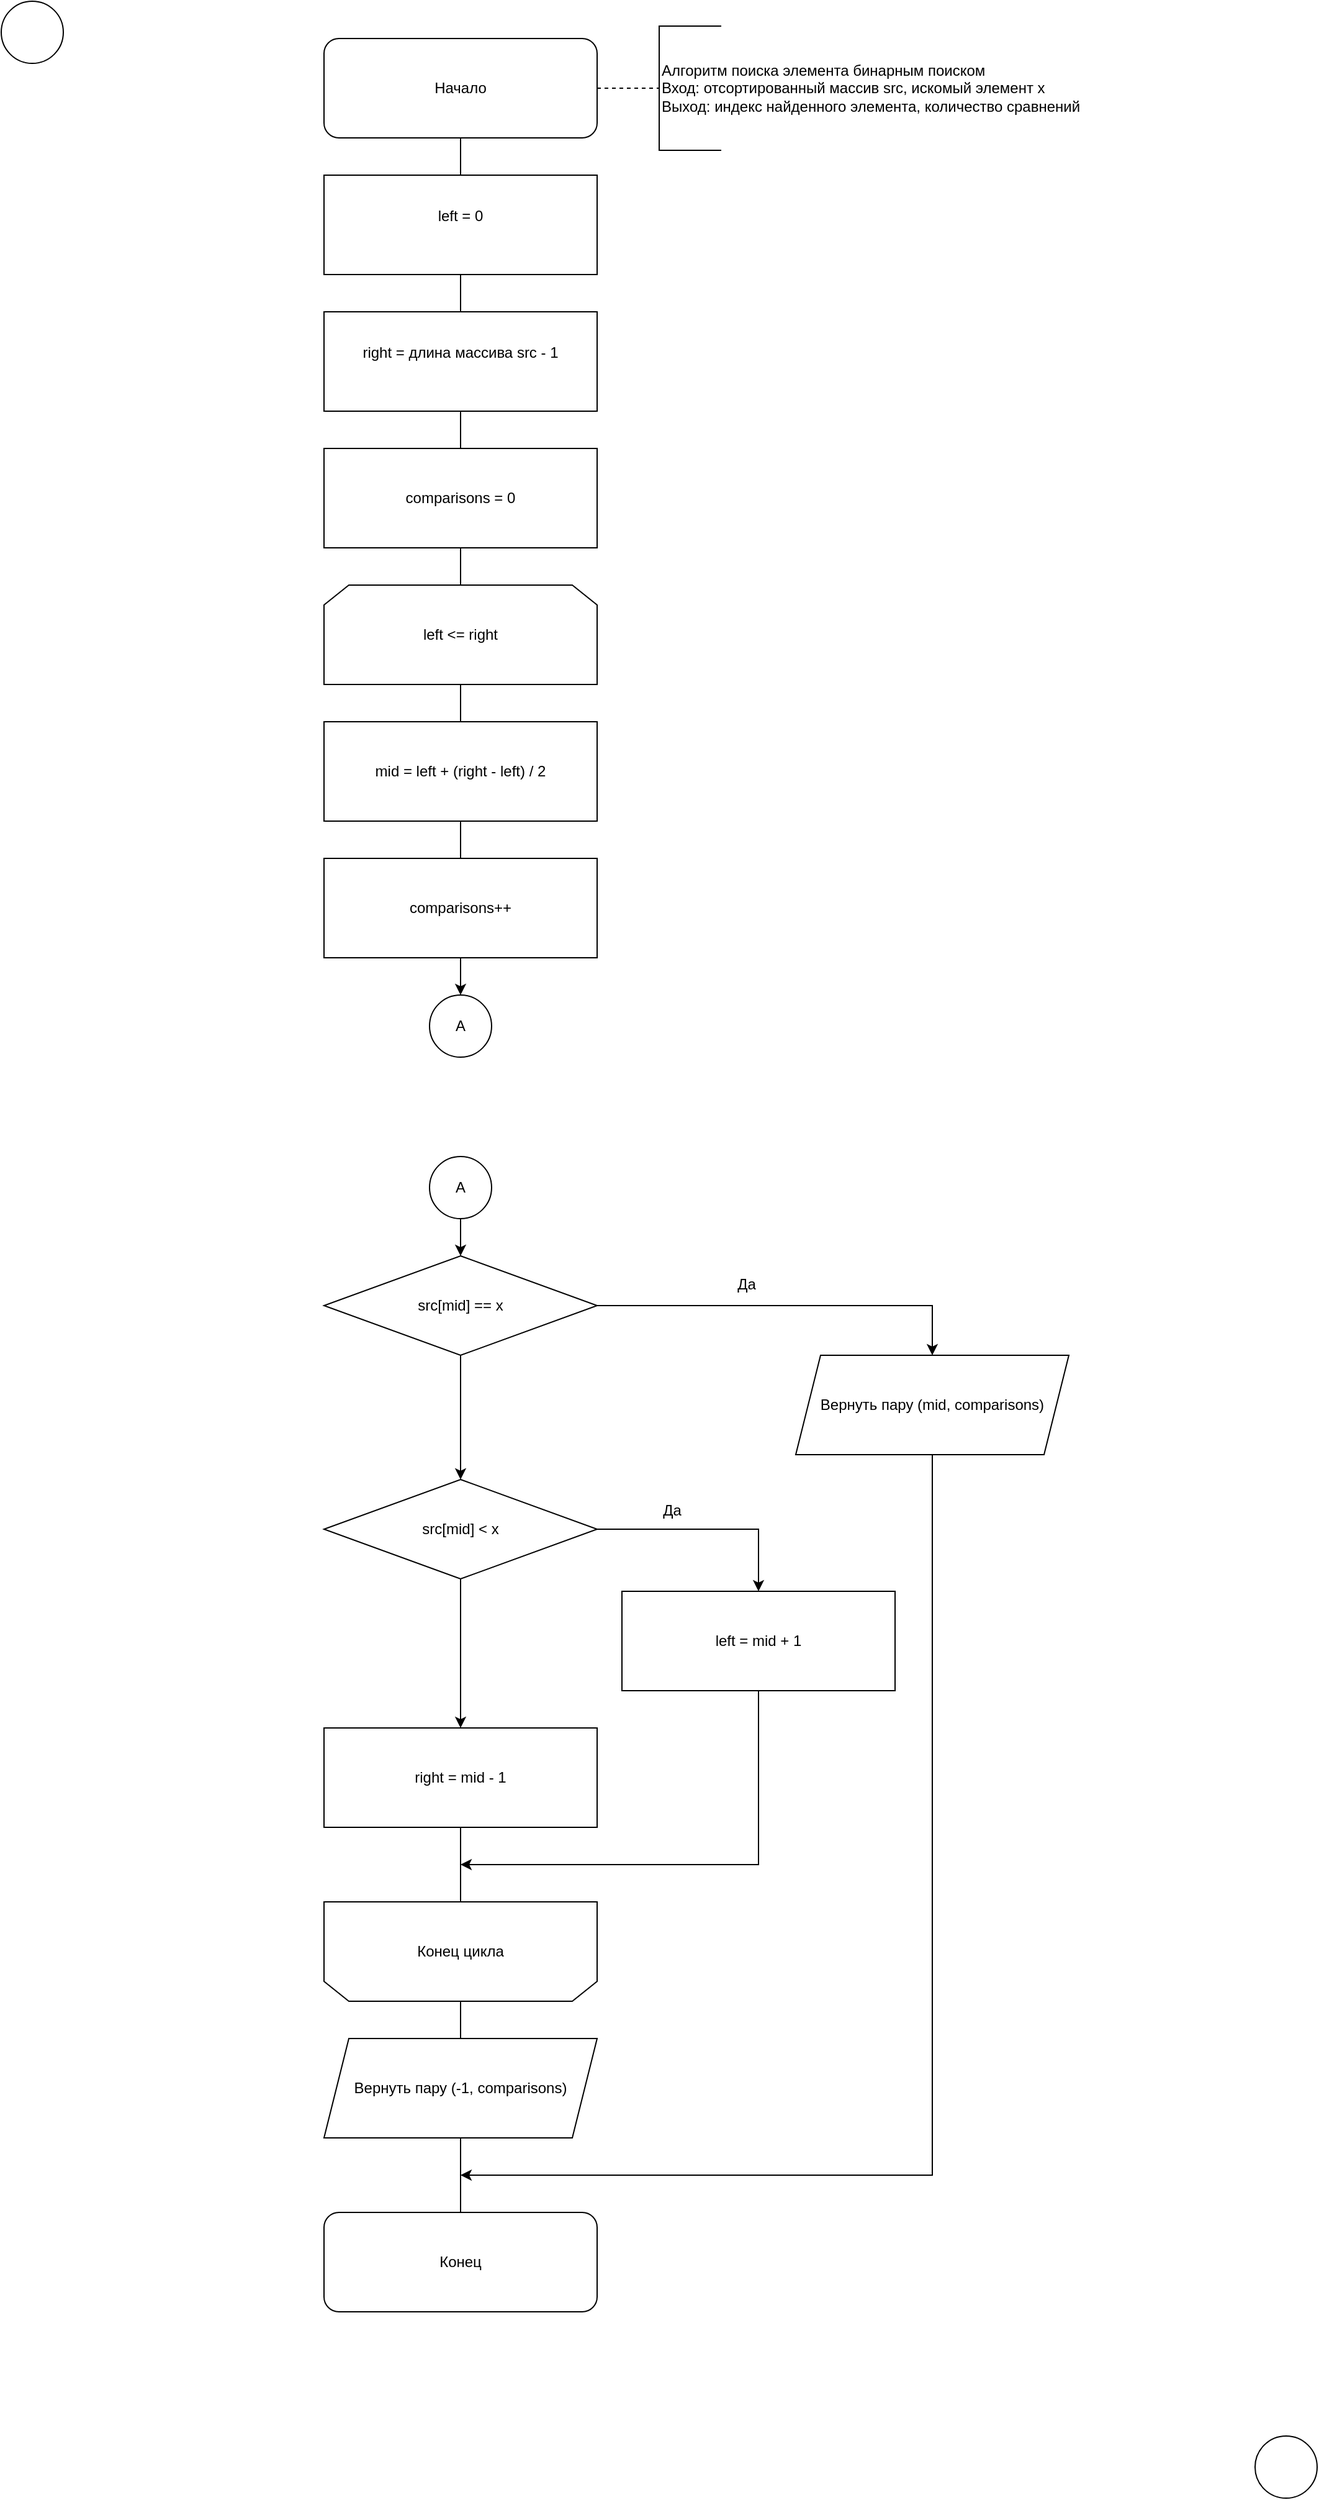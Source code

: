<mxfile version="24.6.1" type="device">
  <diagram id="C5RBs43oDa-KdzZeNtuy" name="Page-1">
    <mxGraphModel dx="1940" dy="2409" grid="1" gridSize="10" guides="1" tooltips="1" connect="1" arrows="1" fold="1" page="1" pageScale="1" pageWidth="2339" pageHeight="3300" math="0" shadow="0">
      <root>
        <mxCell id="WIyWlLk6GJQsqaUBKTNV-0" />
        <mxCell id="WIyWlLk6GJQsqaUBKTNV-1" parent="WIyWlLk6GJQsqaUBKTNV-0" />
        <mxCell id="2LP5_bbnOkhXgtXHIWjb-0" value="Начало" style="rounded=1;whiteSpace=wrap;html=1;fontSize=12;glass=0;strokeWidth=1;shadow=0;" vertex="1" parent="WIyWlLk6GJQsqaUBKTNV-1">
          <mxGeometry x="370" y="100" width="220" height="80" as="geometry" />
        </mxCell>
        <mxCell id="2LP5_bbnOkhXgtXHIWjb-1" value="left = 0&lt;div&gt;&lt;br/&gt;&lt;/div&gt;" style="rounded=0;whiteSpace=wrap;html=1;" vertex="1" parent="WIyWlLk6GJQsqaUBKTNV-1">
          <mxGeometry x="370" y="210" width="220" height="80" as="geometry" />
        </mxCell>
        <mxCell id="2LP5_bbnOkhXgtXHIWjb-2" value="" style="endArrow=none;dashed=1;html=1;rounded=0;exitX=1;exitY=0.5;exitDx=0;exitDy=0;entryX=0;entryY=0.5;entryDx=0;entryDy=0;entryPerimeter=0;" edge="1" parent="WIyWlLk6GJQsqaUBKTNV-1" source="2LP5_bbnOkhXgtXHIWjb-0" target="2LP5_bbnOkhXgtXHIWjb-3">
          <mxGeometry width="50" height="50" relative="1" as="geometry">
            <mxPoint x="640" y="200" as="sourcePoint" />
            <mxPoint x="640" y="140" as="targetPoint" />
          </mxGeometry>
        </mxCell>
        <mxCell id="2LP5_bbnOkhXgtXHIWjb-3" value="Алгоритм поиска элемента бинарным поиском&lt;div&gt;Вход: отсортированный массив src, искомый элемент x&lt;/div&gt;&lt;div&gt;Выход: индекс найденного элемента, количество сравнений&lt;/div&gt;" style="strokeWidth=1;html=1;shape=mxgraph.flowchart.annotation_1;align=left;pointerEvents=1;" vertex="1" parent="WIyWlLk6GJQsqaUBKTNV-1">
          <mxGeometry x="640" y="90" width="50" height="100" as="geometry" />
        </mxCell>
        <mxCell id="2LP5_bbnOkhXgtXHIWjb-4" value="" style="ellipse;whiteSpace=wrap;html=1;aspect=fixed;" vertex="1" parent="WIyWlLk6GJQsqaUBKTNV-1">
          <mxGeometry x="110" y="70" width="50" height="50" as="geometry" />
        </mxCell>
        <mxCell id="2LP5_bbnOkhXgtXHIWjb-5" value="" style="ellipse;whiteSpace=wrap;html=1;aspect=fixed;" vertex="1" parent="WIyWlLk6GJQsqaUBKTNV-1">
          <mxGeometry x="1120" y="2030" width="50" height="50" as="geometry" />
        </mxCell>
        <mxCell id="2LP5_bbnOkhXgtXHIWjb-6" value="" style="endArrow=none;html=1;rounded=0;entryX=0.5;entryY=1;entryDx=0;entryDy=0;exitX=0.5;exitY=0;exitDx=0;exitDy=0;" edge="1" parent="WIyWlLk6GJQsqaUBKTNV-1" source="2LP5_bbnOkhXgtXHIWjb-1" target="2LP5_bbnOkhXgtXHIWjb-0">
          <mxGeometry width="50" height="50" relative="1" as="geometry">
            <mxPoint x="330" y="240" as="sourcePoint" />
            <mxPoint x="380" y="190" as="targetPoint" />
          </mxGeometry>
        </mxCell>
        <mxCell id="2LP5_bbnOkhXgtXHIWjb-7" value="" style="endArrow=none;html=1;rounded=0;exitX=0.5;exitY=0;exitDx=0;exitDy=0;entryX=0.5;entryY=1;entryDx=0;entryDy=0;" edge="1" parent="WIyWlLk6GJQsqaUBKTNV-1" target="2LP5_bbnOkhXgtXHIWjb-23" source="2LP5_bbnOkhXgtXHIWjb-25">
          <mxGeometry width="50" height="50" relative="1" as="geometry">
            <mxPoint x="340.0" y="410" as="sourcePoint" />
            <mxPoint x="340" y="380" as="targetPoint" />
            <Array as="points" />
          </mxGeometry>
        </mxCell>
        <mxCell id="2LP5_bbnOkhXgtXHIWjb-8" value="" style="endArrow=none;html=1;rounded=0;exitX=0.5;exitY=0;exitDx=0;exitDy=0;entryX=0.5;entryY=1;entryDx=0;entryDy=0;" edge="1" parent="WIyWlLk6GJQsqaUBKTNV-1" source="2LP5_bbnOkhXgtXHIWjb-14" target="2LP5_bbnOkhXgtXHIWjb-13">
          <mxGeometry width="50" height="50" relative="1" as="geometry">
            <mxPoint x="480.0" y="650" as="sourcePoint" />
            <mxPoint x="480.0" y="620" as="targetPoint" />
          </mxGeometry>
        </mxCell>
        <mxCell id="2LP5_bbnOkhXgtXHIWjb-13" value="left &amp;lt;= right" style="shape=loopLimit;whiteSpace=wrap;html=1;" vertex="1" parent="WIyWlLk6GJQsqaUBKTNV-1">
          <mxGeometry x="370" y="540" width="220" height="80" as="geometry" />
        </mxCell>
        <mxCell id="2LP5_bbnOkhXgtXHIWjb-14" value="mid = left + (right - left) / 2" style="rounded=0;whiteSpace=wrap;html=1;" vertex="1" parent="WIyWlLk6GJQsqaUBKTNV-1">
          <mxGeometry x="370" y="650" width="220" height="80" as="geometry" />
        </mxCell>
        <mxCell id="2LP5_bbnOkhXgtXHIWjb-23" value="right = длина массива src - 1&lt;div&gt;&lt;br/&gt;&lt;/div&gt;" style="rounded=0;whiteSpace=wrap;html=1;" vertex="1" parent="WIyWlLk6GJQsqaUBKTNV-1">
          <mxGeometry x="370" y="320" width="220" height="80" as="geometry" />
        </mxCell>
        <mxCell id="2LP5_bbnOkhXgtXHIWjb-24" value="" style="endArrow=none;html=1;rounded=0;entryX=0.5;entryY=1;entryDx=0;entryDy=0;exitX=0.5;exitY=0;exitDx=0;exitDy=0;" edge="1" parent="WIyWlLk6GJQsqaUBKTNV-1" source="2LP5_bbnOkhXgtXHIWjb-23" target="2LP5_bbnOkhXgtXHIWjb-1">
          <mxGeometry width="50" height="50" relative="1" as="geometry">
            <mxPoint x="479.71" y="320" as="sourcePoint" />
            <mxPoint x="479.71" y="290" as="targetPoint" />
          </mxGeometry>
        </mxCell>
        <mxCell id="2LP5_bbnOkhXgtXHIWjb-25" value="&lt;div&gt;comparisons = 0&lt;/div&gt;" style="rounded=0;whiteSpace=wrap;html=1;" vertex="1" parent="WIyWlLk6GJQsqaUBKTNV-1">
          <mxGeometry x="370" y="430" width="220" height="80" as="geometry" />
        </mxCell>
        <mxCell id="2LP5_bbnOkhXgtXHIWjb-26" value="" style="endArrow=none;html=1;rounded=0;exitX=0.5;exitY=0;exitDx=0;exitDy=0;entryX=0.5;entryY=1;entryDx=0;entryDy=0;" edge="1" parent="WIyWlLk6GJQsqaUBKTNV-1" source="2LP5_bbnOkhXgtXHIWjb-13" target="2LP5_bbnOkhXgtXHIWjb-25">
          <mxGeometry width="50" height="50" relative="1" as="geometry">
            <mxPoint x="479.79" y="540" as="sourcePoint" />
            <mxPoint x="479.79" y="510" as="targetPoint" />
            <Array as="points" />
          </mxGeometry>
        </mxCell>
        <mxCell id="2LP5_bbnOkhXgtXHIWjb-27" value="" style="endArrow=none;html=1;rounded=0;exitX=0.5;exitY=0;exitDx=0;exitDy=0;entryX=0.5;entryY=1;entryDx=0;entryDy=0;" edge="1" parent="WIyWlLk6GJQsqaUBKTNV-1" source="2LP5_bbnOkhXgtXHIWjb-28" target="2LP5_bbnOkhXgtXHIWjb-14">
          <mxGeometry width="50" height="50" relative="1" as="geometry">
            <mxPoint x="479.82" y="760" as="sourcePoint" />
            <mxPoint x="479.82" y="730" as="targetPoint" />
          </mxGeometry>
        </mxCell>
        <mxCell id="2LP5_bbnOkhXgtXHIWjb-28" value="comparisons++" style="rounded=0;whiteSpace=wrap;html=1;" vertex="1" parent="WIyWlLk6GJQsqaUBKTNV-1">
          <mxGeometry x="370" y="760" width="220" height="80" as="geometry" />
        </mxCell>
        <mxCell id="2LP5_bbnOkhXgtXHIWjb-42" value="Конец" style="rounded=1;whiteSpace=wrap;html=1;fontSize=12;glass=0;strokeWidth=1;shadow=0;" vertex="1" parent="WIyWlLk6GJQsqaUBKTNV-1">
          <mxGeometry x="370" y="1850" width="220" height="80" as="geometry" />
        </mxCell>
        <mxCell id="2LP5_bbnOkhXgtXHIWjb-43" value="" style="endArrow=none;html=1;rounded=0;exitX=0.5;exitY=0;exitDx=0;exitDy=0;entryX=0.5;entryY=0;entryDx=0;entryDy=0;" edge="1" parent="WIyWlLk6GJQsqaUBKTNV-1" source="2LP5_bbnOkhXgtXHIWjb-51" target="2LP5_bbnOkhXgtXHIWjb-50">
          <mxGeometry width="50" height="50" relative="1" as="geometry">
            <mxPoint x="479.66" y="1880" as="sourcePoint" />
            <mxPoint x="479.66" y="1850" as="targetPoint" />
          </mxGeometry>
        </mxCell>
        <mxCell id="2LP5_bbnOkhXgtXHIWjb-44" value="" style="endArrow=none;html=1;rounded=0;exitX=0.5;exitY=0;exitDx=0;exitDy=0;entryX=0.5;entryY=1;entryDx=0;entryDy=0;" edge="1" parent="WIyWlLk6GJQsqaUBKTNV-1" source="2LP5_bbnOkhXgtXHIWjb-42" target="2LP5_bbnOkhXgtXHIWjb-51">
          <mxGeometry width="50" height="50" relative="1" as="geometry">
            <mxPoint x="479.8" y="2010" as="sourcePoint" />
            <mxPoint x="480" y="1980" as="targetPoint" />
          </mxGeometry>
        </mxCell>
        <mxCell id="2LP5_bbnOkhXgtXHIWjb-45" value="src[mid] == x" style="rhombus;whiteSpace=wrap;html=1;" vertex="1" parent="WIyWlLk6GJQsqaUBKTNV-1">
          <mxGeometry x="370" y="1080" width="220" height="80" as="geometry" />
        </mxCell>
        <mxCell id="2LP5_bbnOkhXgtXHIWjb-46" value="" style="endArrow=classic;html=1;rounded=0;exitX=1;exitY=0.5;exitDx=0;exitDy=0;entryX=0.5;entryY=0;entryDx=0;entryDy=0;" edge="1" parent="WIyWlLk6GJQsqaUBKTNV-1" source="2LP5_bbnOkhXgtXHIWjb-45" target="2LP5_bbnOkhXgtXHIWjb-48">
          <mxGeometry width="50" height="50" relative="1" as="geometry">
            <mxPoint x="600" y="1150" as="sourcePoint" />
            <mxPoint x="720" y="1120" as="targetPoint" />
            <Array as="points">
              <mxPoint x="860" y="1120" />
            </Array>
          </mxGeometry>
        </mxCell>
        <mxCell id="2LP5_bbnOkhXgtXHIWjb-47" value="Да" style="text;html=1;align=center;verticalAlign=middle;resizable=0;points=[];autosize=1;strokeColor=none;fillColor=none;" vertex="1" parent="WIyWlLk6GJQsqaUBKTNV-1">
          <mxGeometry x="690" y="1088" width="40" height="30" as="geometry" />
        </mxCell>
        <mxCell id="2LP5_bbnOkhXgtXHIWjb-48" value="Вернуть пару (mid, comparisons)" style="shape=parallelogram;perimeter=parallelogramPerimeter;whiteSpace=wrap;html=1;fixedSize=1;" vertex="1" parent="WIyWlLk6GJQsqaUBKTNV-1">
          <mxGeometry x="750" y="1160" width="220" height="80" as="geometry" />
        </mxCell>
        <mxCell id="2LP5_bbnOkhXgtXHIWjb-49" value="" style="endArrow=classic;html=1;rounded=0;exitX=0.5;exitY=1;exitDx=0;exitDy=0;entryX=0.5;entryY=0;entryDx=0;entryDy=0;" edge="1" parent="WIyWlLk6GJQsqaUBKTNV-1" source="2LP5_bbnOkhXgtXHIWjb-45" target="2LP5_bbnOkhXgtXHIWjb-54">
          <mxGeometry width="50" height="50" relative="1" as="geometry">
            <mxPoint x="340" y="1160" as="sourcePoint" />
            <mxPoint x="480" y="1230" as="targetPoint" />
            <Array as="points" />
          </mxGeometry>
        </mxCell>
        <mxCell id="2LP5_bbnOkhXgtXHIWjb-50" value="Конец цикла" style="shape=loopLimit;whiteSpace=wrap;html=1;direction=west;" vertex="1" parent="WIyWlLk6GJQsqaUBKTNV-1">
          <mxGeometry x="370" y="1600" width="220" height="80" as="geometry" />
        </mxCell>
        <mxCell id="2LP5_bbnOkhXgtXHIWjb-51" value="Вернуть пару (-1, comparisons)" style="shape=parallelogram;perimeter=parallelogramPerimeter;whiteSpace=wrap;html=1;fixedSize=1;" vertex="1" parent="WIyWlLk6GJQsqaUBKTNV-1">
          <mxGeometry x="370" y="1710" width="220" height="80" as="geometry" />
        </mxCell>
        <mxCell id="2LP5_bbnOkhXgtXHIWjb-53" value="" style="endArrow=classic;html=1;rounded=0;exitX=0.5;exitY=1;exitDx=0;exitDy=0;" edge="1" parent="WIyWlLk6GJQsqaUBKTNV-1" source="2LP5_bbnOkhXgtXHIWjb-48">
          <mxGeometry width="50" height="50" relative="1" as="geometry">
            <mxPoint x="700" y="1470" as="sourcePoint" />
            <mxPoint x="480" y="1820" as="targetPoint" />
            <Array as="points">
              <mxPoint x="860" y="1820" />
            </Array>
          </mxGeometry>
        </mxCell>
        <mxCell id="2LP5_bbnOkhXgtXHIWjb-54" value="src[mid] &amp;lt; x" style="rhombus;whiteSpace=wrap;html=1;" vertex="1" parent="WIyWlLk6GJQsqaUBKTNV-1">
          <mxGeometry x="370" y="1260" width="220" height="80" as="geometry" />
        </mxCell>
        <mxCell id="2LP5_bbnOkhXgtXHIWjb-55" value="" style="endArrow=classic;html=1;rounded=0;exitX=1;exitY=0.5;exitDx=0;exitDy=0;entryX=0.5;entryY=0;entryDx=0;entryDy=0;" edge="1" parent="WIyWlLk6GJQsqaUBKTNV-1" source="2LP5_bbnOkhXgtXHIWjb-54" target="2LP5_bbnOkhXgtXHIWjb-58">
          <mxGeometry width="50" height="50" relative="1" as="geometry">
            <mxPoint x="590" y="1300" as="sourcePoint" />
            <mxPoint x="710" y="1340" as="targetPoint" />
            <Array as="points">
              <mxPoint x="720" y="1300" />
            </Array>
          </mxGeometry>
        </mxCell>
        <mxCell id="2LP5_bbnOkhXgtXHIWjb-56" value="" style="endArrow=classic;html=1;rounded=0;exitX=0.5;exitY=1;exitDx=0;exitDy=0;" edge="1" parent="WIyWlLk6GJQsqaUBKTNV-1" source="2LP5_bbnOkhXgtXHIWjb-58">
          <mxGeometry width="50" height="50" relative="1" as="geometry">
            <mxPoint x="710.0" y="1420" as="sourcePoint" />
            <mxPoint x="480" y="1570" as="targetPoint" />
            <Array as="points">
              <mxPoint x="720" y="1570" />
            </Array>
          </mxGeometry>
        </mxCell>
        <mxCell id="2LP5_bbnOkhXgtXHIWjb-57" value="Да" style="text;html=1;align=center;verticalAlign=middle;resizable=0;points=[];autosize=1;strokeColor=none;fillColor=none;" vertex="1" parent="WIyWlLk6GJQsqaUBKTNV-1">
          <mxGeometry x="630" y="1270" width="40" height="30" as="geometry" />
        </mxCell>
        <mxCell id="2LP5_bbnOkhXgtXHIWjb-58" value="left = mid + 1" style="rounded=0;whiteSpace=wrap;html=1;" vertex="1" parent="WIyWlLk6GJQsqaUBKTNV-1">
          <mxGeometry x="610" y="1350" width="220" height="80" as="geometry" />
        </mxCell>
        <mxCell id="2LP5_bbnOkhXgtXHIWjb-59" value="" style="endArrow=classic;html=1;rounded=0;exitX=0.5;exitY=1;exitDx=0;exitDy=0;entryX=0.5;entryY=0;entryDx=0;entryDy=0;" edge="1" parent="WIyWlLk6GJQsqaUBKTNV-1" source="2LP5_bbnOkhXgtXHIWjb-54" target="2LP5_bbnOkhXgtXHIWjb-60">
          <mxGeometry width="50" height="50" relative="1" as="geometry">
            <mxPoint x="479.58" y="1340" as="sourcePoint" />
            <mxPoint x="479.58" y="1440" as="targetPoint" />
            <Array as="points" />
          </mxGeometry>
        </mxCell>
        <mxCell id="2LP5_bbnOkhXgtXHIWjb-60" value="right = mid - 1" style="rounded=0;whiteSpace=wrap;html=1;" vertex="1" parent="WIyWlLk6GJQsqaUBKTNV-1">
          <mxGeometry x="370" y="1460" width="220" height="80" as="geometry" />
        </mxCell>
        <mxCell id="2LP5_bbnOkhXgtXHIWjb-61" value="" style="endArrow=none;html=1;rounded=0;entryX=0.5;entryY=1;entryDx=0;entryDy=0;exitX=0.5;exitY=1;exitDx=0;exitDy=0;" edge="1" parent="WIyWlLk6GJQsqaUBKTNV-1" source="2LP5_bbnOkhXgtXHIWjb-50" target="2LP5_bbnOkhXgtXHIWjb-60">
          <mxGeometry width="50" height="50" relative="1" as="geometry">
            <mxPoint x="480" y="1600" as="sourcePoint" />
            <mxPoint x="550" y="1590" as="targetPoint" />
          </mxGeometry>
        </mxCell>
        <mxCell id="2LP5_bbnOkhXgtXHIWjb-62" value="A" style="ellipse;whiteSpace=wrap;html=1;aspect=fixed;" vertex="1" parent="WIyWlLk6GJQsqaUBKTNV-1">
          <mxGeometry x="455" y="870" width="50" height="50" as="geometry" />
        </mxCell>
        <mxCell id="2LP5_bbnOkhXgtXHIWjb-63" value="" style="endArrow=classic;html=1;rounded=0;exitX=0.5;exitY=1;exitDx=0;exitDy=0;entryX=0.5;entryY=0;entryDx=0;entryDy=0;" edge="1" parent="WIyWlLk6GJQsqaUBKTNV-1" source="2LP5_bbnOkhXgtXHIWjb-28" target="2LP5_bbnOkhXgtXHIWjb-62">
          <mxGeometry width="50" height="50" relative="1" as="geometry">
            <mxPoint x="479.76" y="840" as="sourcePoint" />
            <mxPoint x="479.76" y="870" as="targetPoint" />
          </mxGeometry>
        </mxCell>
        <mxCell id="2LP5_bbnOkhXgtXHIWjb-64" value="A" style="ellipse;whiteSpace=wrap;html=1;aspect=fixed;" vertex="1" parent="WIyWlLk6GJQsqaUBKTNV-1">
          <mxGeometry x="455" y="1000" width="50" height="50" as="geometry" />
        </mxCell>
        <mxCell id="2LP5_bbnOkhXgtXHIWjb-65" value="" style="endArrow=classic;html=1;rounded=0;exitX=0.5;exitY=1;exitDx=0;exitDy=0;entryX=0.5;entryY=0;entryDx=0;entryDy=0;" edge="1" parent="WIyWlLk6GJQsqaUBKTNV-1" source="2LP5_bbnOkhXgtXHIWjb-64" target="2LP5_bbnOkhXgtXHIWjb-45">
          <mxGeometry width="50" height="50" relative="1" as="geometry">
            <mxPoint x="479.71" y="1050" as="sourcePoint" />
            <mxPoint x="479.71" y="1080" as="targetPoint" />
          </mxGeometry>
        </mxCell>
      </root>
    </mxGraphModel>
  </diagram>
</mxfile>
